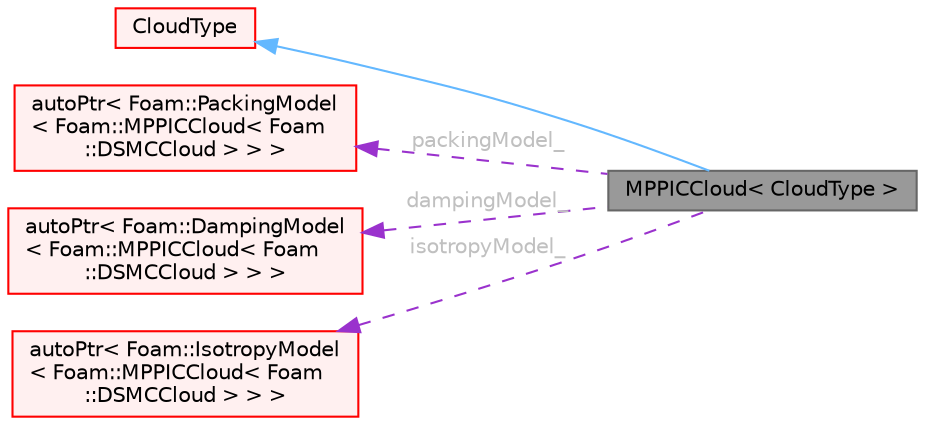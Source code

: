 digraph "MPPICCloud&lt; CloudType &gt;"
{
 // LATEX_PDF_SIZE
  bgcolor="transparent";
  edge [fontname=Helvetica,fontsize=10,labelfontname=Helvetica,labelfontsize=10];
  node [fontname=Helvetica,fontsize=10,shape=box,height=0.2,width=0.4];
  rankdir="LR";
  Node1 [id="Node000001",label="MPPICCloud\< CloudType \>",height=0.2,width=0.4,color="gray40", fillcolor="grey60", style="filled", fontcolor="black",tooltip="Adds MPPIC modelling to kinematic clouds."];
  Node2 -> Node1 [id="edge1_Node000001_Node000002",dir="back",color="steelblue1",style="solid",tooltip=" "];
  Node2 [id="Node000002",label="CloudType",height=0.2,width=0.4,color="red", fillcolor="#FFF0F0", style="filled",URL="$classFoam_1_1DSMCCloud.html",tooltip="Templated base class for dsmc cloud."];
  Node24 -> Node1 [id="edge2_Node000001_Node000024",dir="back",color="darkorchid3",style="dashed",tooltip=" ",label=" packingModel_",fontcolor="grey" ];
  Node24 [id="Node000024",label="autoPtr\< Foam::PackingModel\l\< Foam::MPPICCloud\< Foam\l::DSMCCloud \> \> \>",height=0.2,width=0.4,color="red", fillcolor="#FFF0F0", style="filled",URL="$classFoam_1_1autoPtr.html",tooltip=" "];
  Node26 -> Node1 [id="edge3_Node000001_Node000026",dir="back",color="darkorchid3",style="dashed",tooltip=" ",label=" dampingModel_",fontcolor="grey" ];
  Node26 [id="Node000026",label="autoPtr\< Foam::DampingModel\l\< Foam::MPPICCloud\< Foam\l::DSMCCloud \> \> \>",height=0.2,width=0.4,color="red", fillcolor="#FFF0F0", style="filled",URL="$classFoam_1_1autoPtr.html",tooltip=" "];
  Node27 -> Node1 [id="edge4_Node000001_Node000027",dir="back",color="darkorchid3",style="dashed",tooltip=" ",label=" isotropyModel_",fontcolor="grey" ];
  Node27 [id="Node000027",label="autoPtr\< Foam::IsotropyModel\l\< Foam::MPPICCloud\< Foam\l::DSMCCloud \> \> \>",height=0.2,width=0.4,color="red", fillcolor="#FFF0F0", style="filled",URL="$classFoam_1_1autoPtr.html",tooltip=" "];
}

